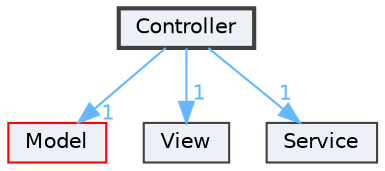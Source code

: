 digraph "Controller"
{
 // LATEX_PDF_SIZE
  bgcolor="transparent";
  edge [fontname=Helvetica,fontsize=10,labelfontname=Helvetica,labelfontsize=10];
  node [fontname=Helvetica,fontsize=10,shape=box,height=0.2,width=0.4];
  compound=true
  dir_b500f500d6f9b315c95ab1cd4a3b5c0d [label="Controller", fillcolor="#edf0f7", color="grey25", style="filled,bold", URL="dir_b500f500d6f9b315c95ab1cd4a3b5c0d.html",tooltip=""];
  dir_312950da3f243a51cc00f4a947545131 [label="Model", fillcolor="#edf0f7", color="red", style="filled", URL="dir_312950da3f243a51cc00f4a947545131.html",tooltip=""];
  dir_f2ee84e8e3a17eaa7015d788fa443c27 [label="View", fillcolor="#edf0f7", color="grey25", style="filled", URL="dir_f2ee84e8e3a17eaa7015d788fa443c27.html",tooltip=""];
  dir_44eb20806aaf8411decdc863bb791107 [label="Service", fillcolor="#edf0f7", color="grey25", style="filled", URL="dir_44eb20806aaf8411decdc863bb791107.html",tooltip=""];
  dir_b500f500d6f9b315c95ab1cd4a3b5c0d->dir_312950da3f243a51cc00f4a947545131 [headlabel="1", labeldistance=1.5 headhref="dir_000010_000012.html" color="steelblue1" fontcolor="steelblue1"];
  dir_b500f500d6f9b315c95ab1cd4a3b5c0d->dir_44eb20806aaf8411decdc863bb791107 [headlabel="1", labeldistance=1.5 headhref="dir_000010_000014.html" color="steelblue1" fontcolor="steelblue1"];
  dir_b500f500d6f9b315c95ab1cd4a3b5c0d->dir_f2ee84e8e3a17eaa7015d788fa443c27 [headlabel="1", labeldistance=1.5 headhref="dir_000010_000017.html" color="steelblue1" fontcolor="steelblue1"];
}
